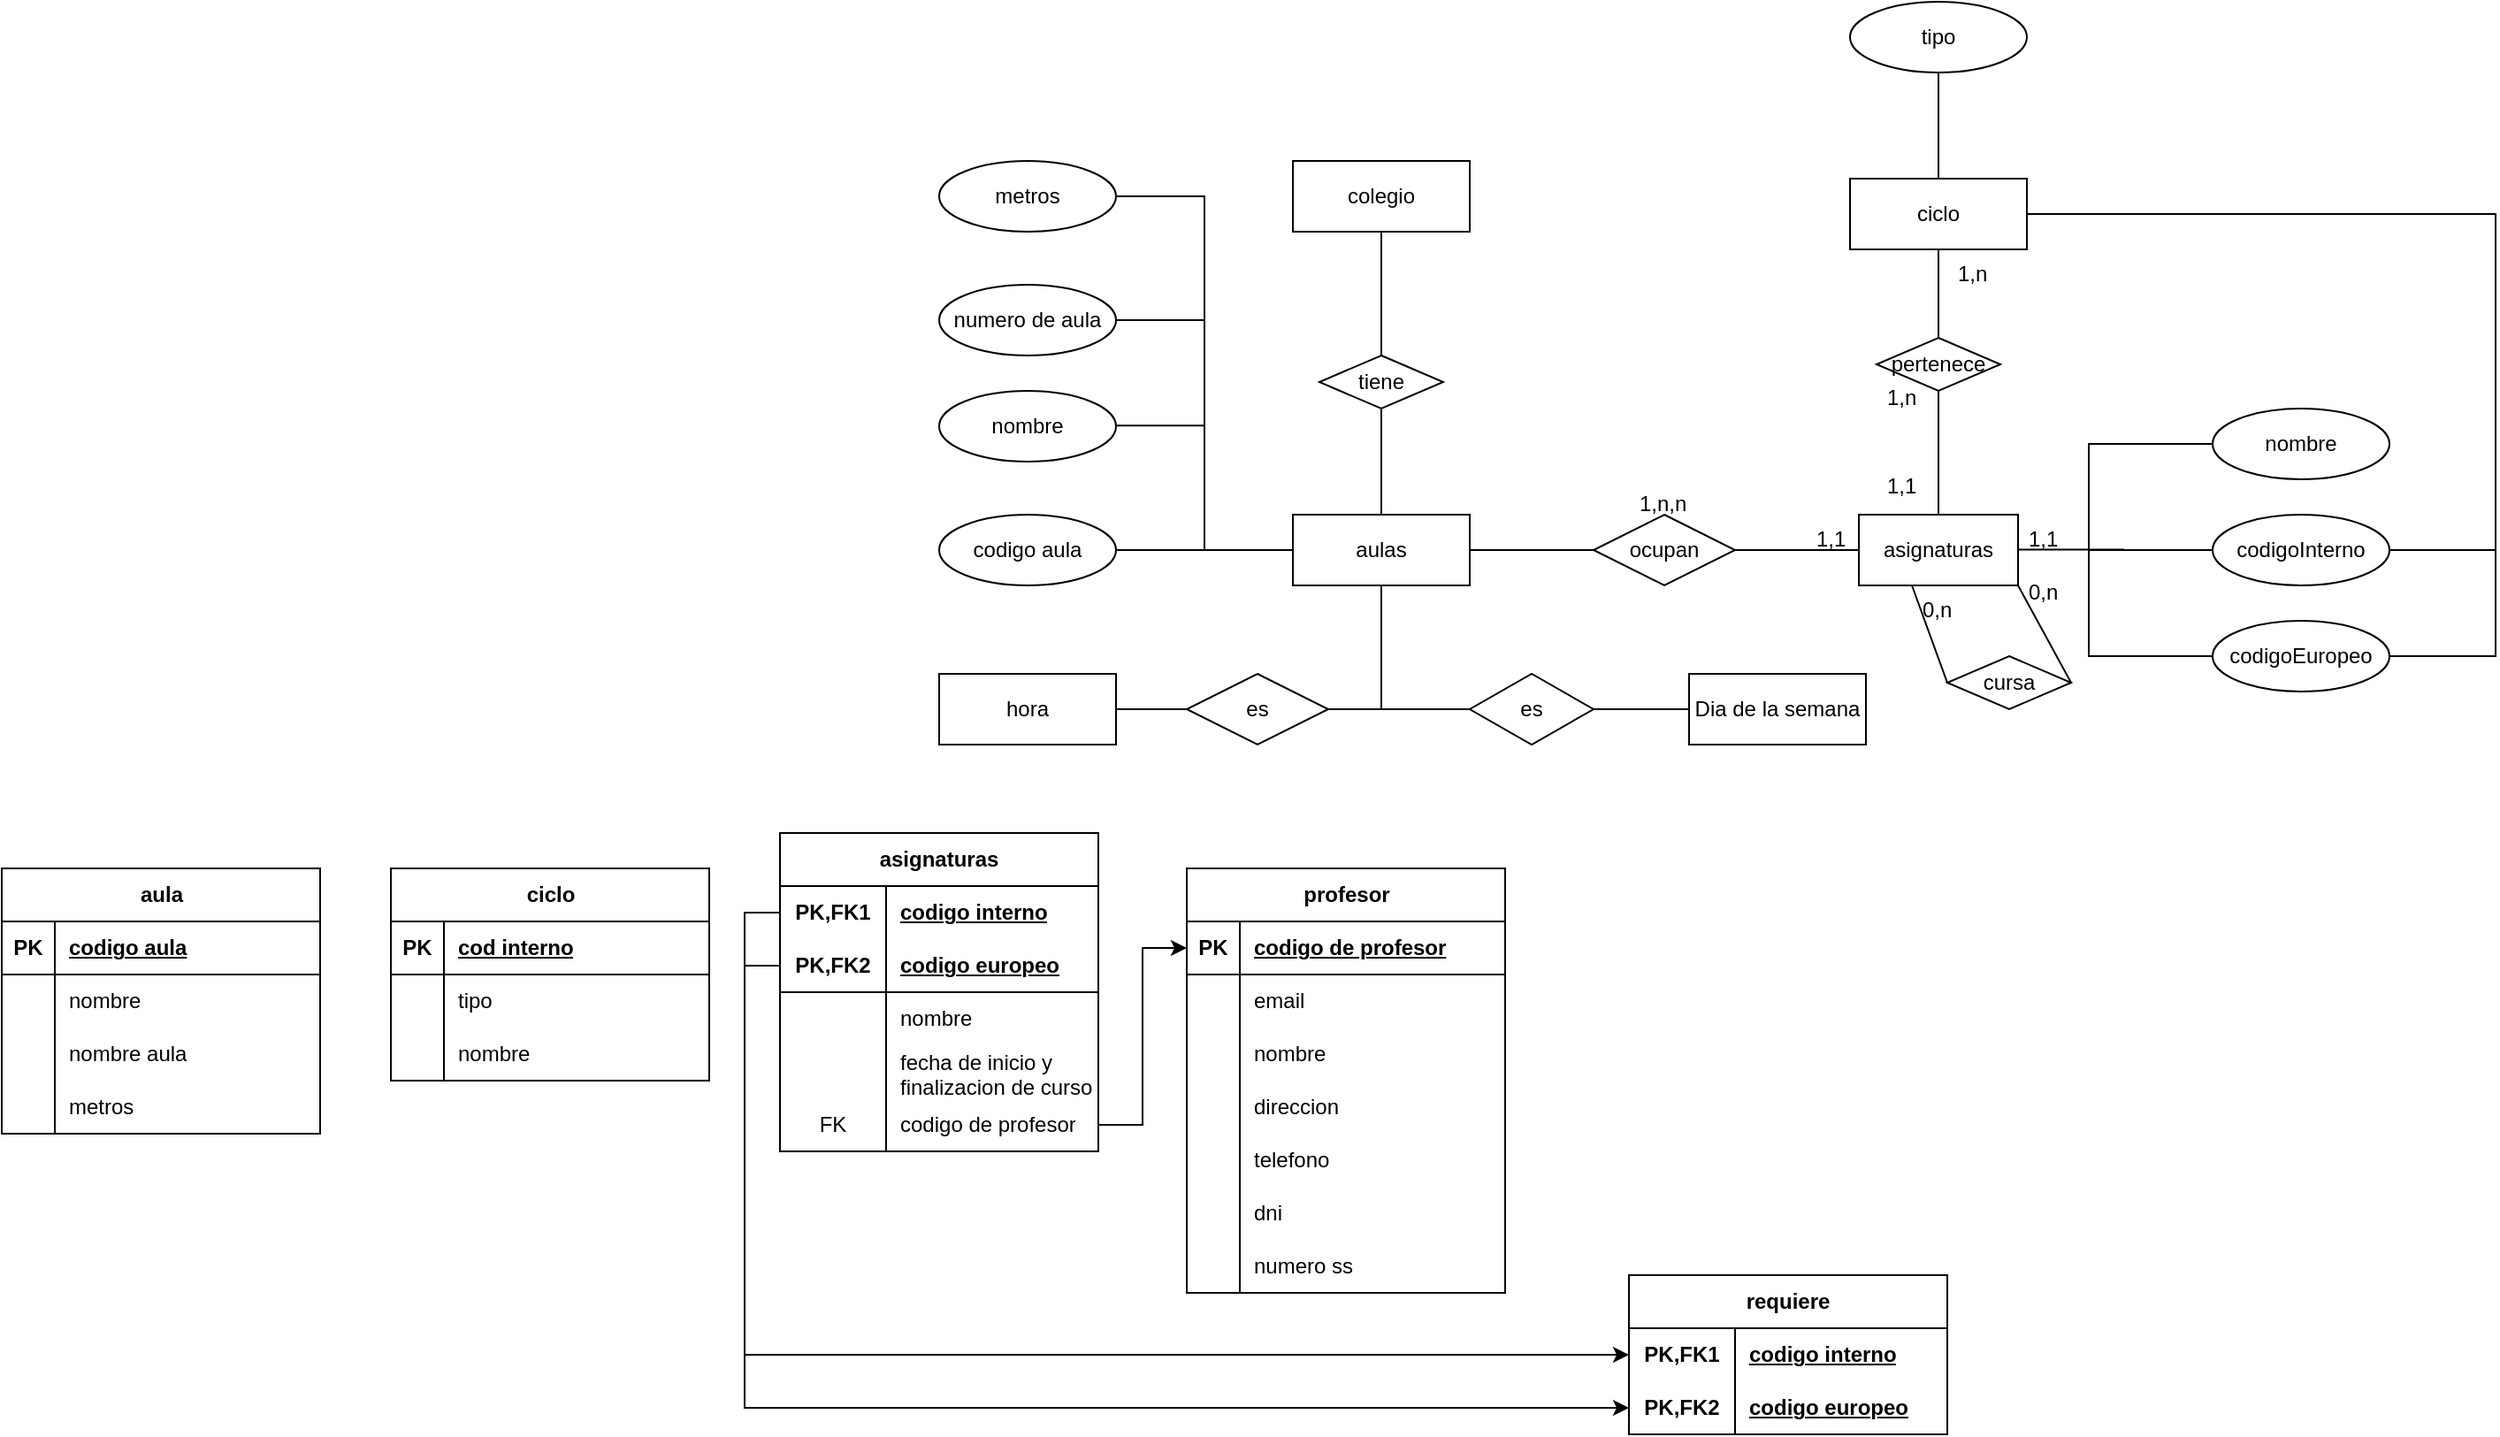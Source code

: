 <mxfile version="22.0.3" type="device">
  <diagram name="Página-1" id="GG4eeoL9QqPsQz8qlFGn">
    <mxGraphModel dx="2501" dy="2005" grid="1" gridSize="10" guides="1" tooltips="1" connect="1" arrows="1" fold="1" page="1" pageScale="1" pageWidth="827" pageHeight="1169" math="0" shadow="0">
      <root>
        <mxCell id="0" />
        <mxCell id="1" parent="0" />
        <mxCell id="SvKSAiSV6Rk9xyqTzHmr-2" value="aulas" style="whiteSpace=wrap;html=1;align=center;" parent="1" vertex="1">
          <mxGeometry x="190" y="100" width="100" height="40" as="geometry" />
        </mxCell>
        <mxCell id="SvKSAiSV6Rk9xyqTzHmr-3" value="hora" style="whiteSpace=wrap;html=1;align=center;" parent="1" vertex="1">
          <mxGeometry x="-10" y="190" width="100" height="40" as="geometry" />
        </mxCell>
        <mxCell id="SvKSAiSV6Rk9xyqTzHmr-4" value="es" style="shape=rhombus;perimeter=rhombusPerimeter;whiteSpace=wrap;html=1;align=center;" parent="1" vertex="1">
          <mxGeometry x="130" y="190" width="80" height="40" as="geometry" />
        </mxCell>
        <mxCell id="SvKSAiSV6Rk9xyqTzHmr-5" value="" style="endArrow=none;html=1;rounded=0;entryX=0.5;entryY=1;entryDx=0;entryDy=0;exitX=1;exitY=0.5;exitDx=0;exitDy=0;" parent="1" source="SvKSAiSV6Rk9xyqTzHmr-4" target="SvKSAiSV6Rk9xyqTzHmr-2" edge="1">
          <mxGeometry relative="1" as="geometry">
            <mxPoint x="110" y="430" as="sourcePoint" />
            <mxPoint x="270" y="430" as="targetPoint" />
            <Array as="points">
              <mxPoint x="240" y="210" />
            </Array>
          </mxGeometry>
        </mxCell>
        <mxCell id="SvKSAiSV6Rk9xyqTzHmr-6" value="" style="endArrow=none;html=1;rounded=0;exitX=1;exitY=0.5;exitDx=0;exitDy=0;entryX=0;entryY=0.5;entryDx=0;entryDy=0;" parent="1" source="SvKSAiSV6Rk9xyqTzHmr-3" target="SvKSAiSV6Rk9xyqTzHmr-4" edge="1">
          <mxGeometry relative="1" as="geometry">
            <mxPoint x="110" y="430" as="sourcePoint" />
            <mxPoint x="270" y="430" as="targetPoint" />
          </mxGeometry>
        </mxCell>
        <mxCell id="SvKSAiSV6Rk9xyqTzHmr-22" value="colegio" style="whiteSpace=wrap;html=1;align=center;" parent="1" vertex="1">
          <mxGeometry x="190" y="-100" width="100" height="40" as="geometry" />
        </mxCell>
        <mxCell id="SvKSAiSV6Rk9xyqTzHmr-24" value="" style="endArrow=none;html=1;rounded=0;exitX=0.5;exitY=1;exitDx=0;exitDy=0;" parent="1" source="SvKSAiSV6Rk9xyqTzHmr-22" target="SvKSAiSV6Rk9xyqTzHmr-2" edge="1">
          <mxGeometry relative="1" as="geometry">
            <mxPoint x="-110" y="130" as="sourcePoint" />
            <mxPoint x="50" y="130" as="targetPoint" />
          </mxGeometry>
        </mxCell>
        <mxCell id="SvKSAiSV6Rk9xyqTzHmr-23" value="tiene" style="shape=rhombus;perimeter=rhombusPerimeter;whiteSpace=wrap;html=1;align=center;" parent="1" vertex="1">
          <mxGeometry x="205" y="10" width="70" height="30" as="geometry" />
        </mxCell>
        <mxCell id="SvKSAiSV6Rk9xyqTzHmr-27" value="" style="endArrow=none;html=1;rounded=0;exitX=1;exitY=0.5;exitDx=0;exitDy=0;" parent="1" source="SvKSAiSV6Rk9xyqTzHmr-2" target="SvKSAiSV6Rk9xyqTzHmr-26" edge="1">
          <mxGeometry relative="1" as="geometry">
            <mxPoint x="480" y="100" as="sourcePoint" />
            <mxPoint x="640" y="100" as="targetPoint" />
          </mxGeometry>
        </mxCell>
        <mxCell id="SvKSAiSV6Rk9xyqTzHmr-25" value="ocupan" style="shape=rhombus;perimeter=rhombusPerimeter;whiteSpace=wrap;html=1;align=center;" parent="1" vertex="1">
          <mxGeometry x="360" y="100" width="80" height="40" as="geometry" />
        </mxCell>
        <mxCell id="SvKSAiSV6Rk9xyqTzHmr-26" value="asignaturas" style="whiteSpace=wrap;html=1;align=center;" parent="1" vertex="1">
          <mxGeometry x="510" y="100" width="90" height="40" as="geometry" />
        </mxCell>
        <mxCell id="SvKSAiSV6Rk9xyqTzHmr-29" value="nombre" style="ellipse;whiteSpace=wrap;html=1;align=center;" parent="1" vertex="1">
          <mxGeometry x="710" y="40" width="100" height="40" as="geometry" />
        </mxCell>
        <mxCell id="SvKSAiSV6Rk9xyqTzHmr-30" value="codigoInterno" style="ellipse;whiteSpace=wrap;html=1;align=center;" parent="1" vertex="1">
          <mxGeometry x="710" y="100" width="100" height="40" as="geometry" />
        </mxCell>
        <mxCell id="SvKSAiSV6Rk9xyqTzHmr-31" value="codigoEuropeo" style="ellipse;whiteSpace=wrap;html=1;align=center;" parent="1" vertex="1">
          <mxGeometry x="710" y="160" width="100" height="40" as="geometry" />
        </mxCell>
        <mxCell id="SvKSAiSV6Rk9xyqTzHmr-32" value="es" style="shape=rhombus;perimeter=rhombusPerimeter;whiteSpace=wrap;html=1;align=center;" parent="1" vertex="1">
          <mxGeometry x="290" y="190" width="70" height="40" as="geometry" />
        </mxCell>
        <mxCell id="SvKSAiSV6Rk9xyqTzHmr-39" value="" style="endArrow=none;html=1;rounded=0;exitX=1;exitY=0.5;exitDx=0;exitDy=0;entryX=0;entryY=0.5;entryDx=0;entryDy=0;" parent="1" source="SvKSAiSV6Rk9xyqTzHmr-4" target="SvKSAiSV6Rk9xyqTzHmr-32" edge="1">
          <mxGeometry relative="1" as="geometry">
            <mxPoint x="-20" y="100" as="sourcePoint" />
            <mxPoint x="140" y="100" as="targetPoint" />
          </mxGeometry>
        </mxCell>
        <mxCell id="SvKSAiSV6Rk9xyqTzHmr-40" value="Dia de la semana" style="whiteSpace=wrap;html=1;align=center;" parent="1" vertex="1">
          <mxGeometry x="414" y="190" width="100" height="40" as="geometry" />
        </mxCell>
        <mxCell id="SvKSAiSV6Rk9xyqTzHmr-42" value="" style="endArrow=none;html=1;rounded=0;exitX=1;exitY=0.5;exitDx=0;exitDy=0;entryX=0;entryY=0.5;entryDx=0;entryDy=0;" parent="1" source="SvKSAiSV6Rk9xyqTzHmr-32" target="SvKSAiSV6Rk9xyqTzHmr-40" edge="1">
          <mxGeometry relative="1" as="geometry">
            <mxPoint x="360" y="100" as="sourcePoint" />
            <mxPoint x="520" y="100" as="targetPoint" />
          </mxGeometry>
        </mxCell>
        <mxCell id="SvKSAiSV6Rk9xyqTzHmr-43" value="ciclo" style="whiteSpace=wrap;html=1;align=center;" parent="1" vertex="1">
          <mxGeometry x="505" y="-90" width="100" height="40" as="geometry" />
        </mxCell>
        <mxCell id="SvKSAiSV6Rk9xyqTzHmr-44" value="" style="endArrow=none;html=1;rounded=0;entryX=0;entryY=0.5;entryDx=0;entryDy=0;exitX=1;exitY=0.5;exitDx=0;exitDy=0;" parent="1" target="SvKSAiSV6Rk9xyqTzHmr-29" edge="1">
          <mxGeometry relative="1" as="geometry">
            <mxPoint x="640" y="120" as="sourcePoint" />
            <mxPoint x="560" y="100" as="targetPoint" />
            <Array as="points">
              <mxPoint x="640" y="60" />
            </Array>
          </mxGeometry>
        </mxCell>
        <mxCell id="SvKSAiSV6Rk9xyqTzHmr-45" value="" style="endArrow=none;html=1;rounded=0;entryX=0;entryY=0.5;entryDx=0;entryDy=0;" parent="1" target="SvKSAiSV6Rk9xyqTzHmr-30" edge="1">
          <mxGeometry relative="1" as="geometry">
            <mxPoint x="640" y="120" as="sourcePoint" />
            <mxPoint x="720" y="50" as="targetPoint" />
          </mxGeometry>
        </mxCell>
        <mxCell id="SvKSAiSV6Rk9xyqTzHmr-47" value="" style="endArrow=none;html=1;rounded=0;entryX=0;entryY=0.5;entryDx=0;entryDy=0;" parent="1" target="SvKSAiSV6Rk9xyqTzHmr-31" edge="1">
          <mxGeometry relative="1" as="geometry">
            <mxPoint x="640" y="120" as="sourcePoint" />
            <mxPoint x="730" y="60" as="targetPoint" />
            <Array as="points">
              <mxPoint x="640" y="180" />
            </Array>
          </mxGeometry>
        </mxCell>
        <mxCell id="SvKSAiSV6Rk9xyqTzHmr-50" value="" style="endArrow=none;html=1;rounded=0;entryX=0.5;entryY=1;entryDx=0;entryDy=0;exitX=0.5;exitY=0;exitDx=0;exitDy=0;" parent="1" source="SvKSAiSV6Rk9xyqTzHmr-60" target="SvKSAiSV6Rk9xyqTzHmr-43" edge="1">
          <mxGeometry relative="1" as="geometry">
            <mxPoint x="360" y="100" as="sourcePoint" />
            <mxPoint x="520" y="100" as="targetPoint" />
          </mxGeometry>
        </mxCell>
        <mxCell id="SvKSAiSV6Rk9xyqTzHmr-51" value="" style="endArrow=none;html=1;rounded=0;exitX=1;exitY=0.5;exitDx=0;exitDy=0;entryX=1;entryY=0.5;entryDx=0;entryDy=0;" parent="1" source="SvKSAiSV6Rk9xyqTzHmr-31" target="SvKSAiSV6Rk9xyqTzHmr-43" edge="1">
          <mxGeometry relative="1" as="geometry">
            <mxPoint x="450" y="100" as="sourcePoint" />
            <mxPoint x="610" y="100" as="targetPoint" />
            <Array as="points">
              <mxPoint x="870" y="180" />
              <mxPoint x="870" y="-70" />
            </Array>
          </mxGeometry>
        </mxCell>
        <mxCell id="SvKSAiSV6Rk9xyqTzHmr-52" value="" style="endArrow=none;html=1;rounded=0;" parent="1" source="SvKSAiSV6Rk9xyqTzHmr-30" edge="1">
          <mxGeometry relative="1" as="geometry">
            <mxPoint x="490" y="-10" as="sourcePoint" />
            <mxPoint x="870" y="120" as="targetPoint" />
          </mxGeometry>
        </mxCell>
        <mxCell id="SvKSAiSV6Rk9xyqTzHmr-56" value="" style="endArrow=none;html=1;rounded=0;exitX=0.5;exitY=0;exitDx=0;exitDy=0;" parent="1" source="SvKSAiSV6Rk9xyqTzHmr-43" edge="1">
          <mxGeometry relative="1" as="geometry">
            <mxPoint x="540" y="-30" as="sourcePoint" />
            <mxPoint x="555" y="-160" as="targetPoint" />
          </mxGeometry>
        </mxCell>
        <mxCell id="SvKSAiSV6Rk9xyqTzHmr-61" value="" style="endArrow=none;html=1;rounded=0;entryX=0.5;entryY=1;entryDx=0;entryDy=0;exitX=0.5;exitY=0;exitDx=0;exitDy=0;" parent="1" source="SvKSAiSV6Rk9xyqTzHmr-26" target="SvKSAiSV6Rk9xyqTzHmr-60" edge="1">
          <mxGeometry relative="1" as="geometry">
            <mxPoint x="555" y="100" as="sourcePoint" />
            <mxPoint x="555" y="-50" as="targetPoint" />
          </mxGeometry>
        </mxCell>
        <mxCell id="SvKSAiSV6Rk9xyqTzHmr-60" value="pertenece" style="shape=rhombus;perimeter=rhombusPerimeter;whiteSpace=wrap;html=1;align=center;" parent="1" vertex="1">
          <mxGeometry x="520" width="70" height="30" as="geometry" />
        </mxCell>
        <mxCell id="SvKSAiSV6Rk9xyqTzHmr-69" value="tipo" style="ellipse;whiteSpace=wrap;html=1;align=center;" parent="1" vertex="1">
          <mxGeometry x="505" y="-190" width="100" height="40" as="geometry" />
        </mxCell>
        <mxCell id="SvKSAiSV6Rk9xyqTzHmr-70" value="codigo aula" style="ellipse;whiteSpace=wrap;html=1;align=center;" parent="1" vertex="1">
          <mxGeometry x="-10" y="100" width="100" height="40" as="geometry" />
        </mxCell>
        <mxCell id="SvKSAiSV6Rk9xyqTzHmr-71" value="" style="endArrow=none;html=1;rounded=0;exitX=1;exitY=0.5;exitDx=0;exitDy=0;entryX=0;entryY=0.5;entryDx=0;entryDy=0;" parent="1" source="SvKSAiSV6Rk9xyqTzHmr-70" target="SvKSAiSV6Rk9xyqTzHmr-2" edge="1">
          <mxGeometry relative="1" as="geometry">
            <mxPoint x="80" y="-70" as="sourcePoint" />
            <mxPoint x="240" y="-70" as="targetPoint" />
          </mxGeometry>
        </mxCell>
        <mxCell id="SvKSAiSV6Rk9xyqTzHmr-72" value="nombre" style="ellipse;whiteSpace=wrap;html=1;align=center;" parent="1" vertex="1">
          <mxGeometry x="-10" y="30" width="100" height="40" as="geometry" />
        </mxCell>
        <mxCell id="SvKSAiSV6Rk9xyqTzHmr-73" value="numero de aula" style="ellipse;whiteSpace=wrap;html=1;align=center;" parent="1" vertex="1">
          <mxGeometry x="-10" y="-30" width="100" height="40" as="geometry" />
        </mxCell>
        <mxCell id="SvKSAiSV6Rk9xyqTzHmr-74" value="metros" style="ellipse;whiteSpace=wrap;html=1;align=center;" parent="1" vertex="1">
          <mxGeometry x="-10" y="-100" width="100" height="40" as="geometry" />
        </mxCell>
        <mxCell id="SvKSAiSV6Rk9xyqTzHmr-75" value="" style="endArrow=none;html=1;rounded=0;exitX=1;exitY=0.5;exitDx=0;exitDy=0;" parent="1" source="SvKSAiSV6Rk9xyqTzHmr-74" edge="1">
          <mxGeometry relative="1" as="geometry">
            <mxPoint x="80" y="-70" as="sourcePoint" />
            <mxPoint x="190" y="120" as="targetPoint" />
            <Array as="points">
              <mxPoint x="140" y="-80" />
              <mxPoint x="140" y="120" />
            </Array>
          </mxGeometry>
        </mxCell>
        <mxCell id="SvKSAiSV6Rk9xyqTzHmr-77" value="" style="endArrow=none;html=1;rounded=0;exitX=1;exitY=0.5;exitDx=0;exitDy=0;" parent="1" source="SvKSAiSV6Rk9xyqTzHmr-73" edge="1">
          <mxGeometry relative="1" as="geometry">
            <mxPoint x="-110" y="-70" as="sourcePoint" />
            <mxPoint x="140" y="-10" as="targetPoint" />
          </mxGeometry>
        </mxCell>
        <mxCell id="SvKSAiSV6Rk9xyqTzHmr-78" value="" style="endArrow=none;html=1;rounded=0;exitX=1;exitY=0.5;exitDx=0;exitDy=0;" parent="1" edge="1">
          <mxGeometry relative="1" as="geometry">
            <mxPoint x="90" y="49.58" as="sourcePoint" />
            <mxPoint x="140" y="49.58" as="targetPoint" />
          </mxGeometry>
        </mxCell>
        <mxCell id="W5vViM1W3pIwn3egO1wV-6" value="" style="endArrow=none;html=1;rounded=0;" parent="1" edge="1">
          <mxGeometry relative="1" as="geometry">
            <mxPoint x="600" y="119.71" as="sourcePoint" />
            <mxPoint x="660" y="119.71" as="targetPoint" />
          </mxGeometry>
        </mxCell>
        <mxCell id="W5vViM1W3pIwn3egO1wV-7" value="cursa" style="shape=rhombus;perimeter=rhombusPerimeter;whiteSpace=wrap;html=1;align=center;" parent="1" vertex="1">
          <mxGeometry x="560" y="180" width="70" height="30" as="geometry" />
        </mxCell>
        <mxCell id="W5vViM1W3pIwn3egO1wV-10" value="" style="endArrow=none;html=1;rounded=0;entryX=1;entryY=0.5;entryDx=0;entryDy=0;exitX=1;exitY=1;exitDx=0;exitDy=0;" parent="1" source="SvKSAiSV6Rk9xyqTzHmr-26" target="W5vViM1W3pIwn3egO1wV-7" edge="1">
          <mxGeometry relative="1" as="geometry">
            <mxPoint x="500" y="70" as="sourcePoint" />
            <mxPoint x="660" y="70" as="targetPoint" />
          </mxGeometry>
        </mxCell>
        <mxCell id="W5vViM1W3pIwn3egO1wV-11" value="" style="endArrow=none;html=1;rounded=0;entryX=0;entryY=0.5;entryDx=0;entryDy=0;" parent="1" target="W5vViM1W3pIwn3egO1wV-7" edge="1">
          <mxGeometry relative="1" as="geometry">
            <mxPoint x="540" y="140" as="sourcePoint" />
            <mxPoint x="640" y="205" as="targetPoint" />
          </mxGeometry>
        </mxCell>
        <mxCell id="W5vViM1W3pIwn3egO1wV-12" value="1,1" style="text;strokeColor=none;fillColor=none;spacingLeft=4;spacingRight=4;overflow=hidden;rotatable=0;points=[[0,0.5],[1,0.5]];portConstraint=eastwest;fontSize=12;whiteSpace=wrap;html=1;" parent="1" vertex="1">
          <mxGeometry x="520" y="70" width="40" height="30" as="geometry" />
        </mxCell>
        <mxCell id="W5vViM1W3pIwn3egO1wV-14" value="1,1" style="text;strokeColor=none;fillColor=none;spacingLeft=4;spacingRight=4;overflow=hidden;rotatable=0;points=[[0,0.5],[1,0.5]];portConstraint=eastwest;fontSize=12;whiteSpace=wrap;html=1;" parent="1" vertex="1">
          <mxGeometry x="600" y="100" width="40" height="30" as="geometry" />
        </mxCell>
        <mxCell id="W5vViM1W3pIwn3egO1wV-15" value="1,1" style="text;strokeColor=none;fillColor=none;spacingLeft=4;spacingRight=4;overflow=hidden;rotatable=0;points=[[0,0.5],[1,0.5]];portConstraint=eastwest;fontSize=12;whiteSpace=wrap;html=1;" parent="1" vertex="1">
          <mxGeometry x="480" y="100" width="40" height="30" as="geometry" />
        </mxCell>
        <mxCell id="W5vViM1W3pIwn3egO1wV-17" value="1,n,n" style="text;strokeColor=none;fillColor=none;spacingLeft=4;spacingRight=4;overflow=hidden;rotatable=0;points=[[0,0.5],[1,0.5]];portConstraint=eastwest;fontSize=12;whiteSpace=wrap;html=1;" parent="1" vertex="1">
          <mxGeometry x="380" y="80" width="40" height="40" as="geometry" />
        </mxCell>
        <mxCell id="W5vViM1W3pIwn3egO1wV-18" value="0,n" style="text;strokeColor=none;fillColor=none;spacingLeft=4;spacingRight=4;overflow=hidden;rotatable=0;points=[[0,0.5],[1,0.5]];portConstraint=eastwest;fontSize=12;whiteSpace=wrap;html=1;" parent="1" vertex="1">
          <mxGeometry x="540" y="140" width="40" height="30" as="geometry" />
        </mxCell>
        <mxCell id="W5vViM1W3pIwn3egO1wV-19" value="0,n" style="text;strokeColor=none;fillColor=none;spacingLeft=4;spacingRight=4;overflow=hidden;rotatable=0;points=[[0,0.5],[1,0.5]];portConstraint=eastwest;fontSize=12;whiteSpace=wrap;html=1;" parent="1" vertex="1">
          <mxGeometry x="600" y="130" width="40" height="30" as="geometry" />
        </mxCell>
        <mxCell id="W5vViM1W3pIwn3egO1wV-20" value="1,n" style="text;strokeColor=none;fillColor=none;spacingLeft=4;spacingRight=4;overflow=hidden;rotatable=0;points=[[0,0.5],[1,0.5]];portConstraint=eastwest;fontSize=12;whiteSpace=wrap;html=1;" parent="1" vertex="1">
          <mxGeometry x="560" y="-50" width="40" height="30" as="geometry" />
        </mxCell>
        <mxCell id="W5vViM1W3pIwn3egO1wV-21" value="1,n" style="text;strokeColor=none;fillColor=none;spacingLeft=4;spacingRight=4;overflow=hidden;rotatable=0;points=[[0,0.5],[1,0.5]];portConstraint=eastwest;fontSize=12;whiteSpace=wrap;html=1;" parent="1" vertex="1">
          <mxGeometry x="520" y="20" width="40" height="30" as="geometry" />
        </mxCell>
        <mxCell id="9E9iGX-UMGxvo1icjafV-1" value="aula" style="shape=table;startSize=30;container=1;collapsible=1;childLayout=tableLayout;fixedRows=1;rowLines=0;fontStyle=1;align=center;resizeLast=1;html=1;" parent="1" vertex="1">
          <mxGeometry x="-540" y="300" width="180" height="150" as="geometry" />
        </mxCell>
        <mxCell id="9E9iGX-UMGxvo1icjafV-2" value="" style="shape=tableRow;horizontal=0;startSize=0;swimlaneHead=0;swimlaneBody=0;fillColor=none;collapsible=0;dropTarget=0;points=[[0,0.5],[1,0.5]];portConstraint=eastwest;top=0;left=0;right=0;bottom=1;" parent="9E9iGX-UMGxvo1icjafV-1" vertex="1">
          <mxGeometry y="30" width="180" height="30" as="geometry" />
        </mxCell>
        <mxCell id="9E9iGX-UMGxvo1icjafV-3" value="PK" style="shape=partialRectangle;connectable=0;fillColor=none;top=0;left=0;bottom=0;right=0;fontStyle=1;overflow=hidden;whiteSpace=wrap;html=1;" parent="9E9iGX-UMGxvo1icjafV-2" vertex="1">
          <mxGeometry width="30" height="30" as="geometry">
            <mxRectangle width="30" height="30" as="alternateBounds" />
          </mxGeometry>
        </mxCell>
        <mxCell id="9E9iGX-UMGxvo1icjafV-4" value="codigo aula" style="shape=partialRectangle;connectable=0;fillColor=none;top=0;left=0;bottom=0;right=0;align=left;spacingLeft=6;fontStyle=5;overflow=hidden;whiteSpace=wrap;html=1;" parent="9E9iGX-UMGxvo1icjafV-2" vertex="1">
          <mxGeometry x="30" width="150" height="30" as="geometry">
            <mxRectangle width="150" height="30" as="alternateBounds" />
          </mxGeometry>
        </mxCell>
        <mxCell id="9E9iGX-UMGxvo1icjafV-5" value="" style="shape=tableRow;horizontal=0;startSize=0;swimlaneHead=0;swimlaneBody=0;fillColor=none;collapsible=0;dropTarget=0;points=[[0,0.5],[1,0.5]];portConstraint=eastwest;top=0;left=0;right=0;bottom=0;" parent="9E9iGX-UMGxvo1icjafV-1" vertex="1">
          <mxGeometry y="60" width="180" height="30" as="geometry" />
        </mxCell>
        <mxCell id="9E9iGX-UMGxvo1icjafV-6" value="" style="shape=partialRectangle;connectable=0;fillColor=none;top=0;left=0;bottom=0;right=0;editable=1;overflow=hidden;whiteSpace=wrap;html=1;" parent="9E9iGX-UMGxvo1icjafV-5" vertex="1">
          <mxGeometry width="30" height="30" as="geometry">
            <mxRectangle width="30" height="30" as="alternateBounds" />
          </mxGeometry>
        </mxCell>
        <mxCell id="9E9iGX-UMGxvo1icjafV-7" value="nombre" style="shape=partialRectangle;connectable=0;fillColor=none;top=0;left=0;bottom=0;right=0;align=left;spacingLeft=6;overflow=hidden;whiteSpace=wrap;html=1;" parent="9E9iGX-UMGxvo1icjafV-5" vertex="1">
          <mxGeometry x="30" width="150" height="30" as="geometry">
            <mxRectangle width="150" height="30" as="alternateBounds" />
          </mxGeometry>
        </mxCell>
        <mxCell id="9E9iGX-UMGxvo1icjafV-8" value="" style="shape=tableRow;horizontal=0;startSize=0;swimlaneHead=0;swimlaneBody=0;fillColor=none;collapsible=0;dropTarget=0;points=[[0,0.5],[1,0.5]];portConstraint=eastwest;top=0;left=0;right=0;bottom=0;" parent="9E9iGX-UMGxvo1icjafV-1" vertex="1">
          <mxGeometry y="90" width="180" height="30" as="geometry" />
        </mxCell>
        <mxCell id="9E9iGX-UMGxvo1icjafV-9" value="" style="shape=partialRectangle;connectable=0;fillColor=none;top=0;left=0;bottom=0;right=0;editable=1;overflow=hidden;whiteSpace=wrap;html=1;" parent="9E9iGX-UMGxvo1icjafV-8" vertex="1">
          <mxGeometry width="30" height="30" as="geometry">
            <mxRectangle width="30" height="30" as="alternateBounds" />
          </mxGeometry>
        </mxCell>
        <mxCell id="9E9iGX-UMGxvo1icjafV-10" value="nombre aula" style="shape=partialRectangle;connectable=0;fillColor=none;top=0;left=0;bottom=0;right=0;align=left;spacingLeft=6;overflow=hidden;whiteSpace=wrap;html=1;" parent="9E9iGX-UMGxvo1icjafV-8" vertex="1">
          <mxGeometry x="30" width="150" height="30" as="geometry">
            <mxRectangle width="150" height="30" as="alternateBounds" />
          </mxGeometry>
        </mxCell>
        <mxCell id="9E9iGX-UMGxvo1icjafV-11" value="" style="shape=tableRow;horizontal=0;startSize=0;swimlaneHead=0;swimlaneBody=0;fillColor=none;collapsible=0;dropTarget=0;points=[[0,0.5],[1,0.5]];portConstraint=eastwest;top=0;left=0;right=0;bottom=0;" parent="9E9iGX-UMGxvo1icjafV-1" vertex="1">
          <mxGeometry y="120" width="180" height="30" as="geometry" />
        </mxCell>
        <mxCell id="9E9iGX-UMGxvo1icjafV-12" value="" style="shape=partialRectangle;connectable=0;fillColor=none;top=0;left=0;bottom=0;right=0;editable=1;overflow=hidden;whiteSpace=wrap;html=1;" parent="9E9iGX-UMGxvo1icjafV-11" vertex="1">
          <mxGeometry width="30" height="30" as="geometry">
            <mxRectangle width="30" height="30" as="alternateBounds" />
          </mxGeometry>
        </mxCell>
        <mxCell id="9E9iGX-UMGxvo1icjafV-13" value="metros" style="shape=partialRectangle;connectable=0;fillColor=none;top=0;left=0;bottom=0;right=0;align=left;spacingLeft=6;overflow=hidden;whiteSpace=wrap;html=1;" parent="9E9iGX-UMGxvo1icjafV-11" vertex="1">
          <mxGeometry x="30" width="150" height="30" as="geometry">
            <mxRectangle width="150" height="30" as="alternateBounds" />
          </mxGeometry>
        </mxCell>
        <mxCell id="9E9iGX-UMGxvo1icjafV-14" value="ciclo" style="shape=table;startSize=30;container=1;collapsible=1;childLayout=tableLayout;fixedRows=1;rowLines=0;fontStyle=1;align=center;resizeLast=1;html=1;" parent="1" vertex="1">
          <mxGeometry x="-320" y="300" width="180" height="120" as="geometry" />
        </mxCell>
        <mxCell id="9E9iGX-UMGxvo1icjafV-15" value="" style="shape=tableRow;horizontal=0;startSize=0;swimlaneHead=0;swimlaneBody=0;fillColor=none;collapsible=0;dropTarget=0;points=[[0,0.5],[1,0.5]];portConstraint=eastwest;top=0;left=0;right=0;bottom=1;" parent="9E9iGX-UMGxvo1icjafV-14" vertex="1">
          <mxGeometry y="30" width="180" height="30" as="geometry" />
        </mxCell>
        <mxCell id="9E9iGX-UMGxvo1icjafV-16" value="PK" style="shape=partialRectangle;connectable=0;fillColor=none;top=0;left=0;bottom=0;right=0;fontStyle=1;overflow=hidden;whiteSpace=wrap;html=1;" parent="9E9iGX-UMGxvo1icjafV-15" vertex="1">
          <mxGeometry width="30" height="30" as="geometry">
            <mxRectangle width="30" height="30" as="alternateBounds" />
          </mxGeometry>
        </mxCell>
        <mxCell id="9E9iGX-UMGxvo1icjafV-17" value="cod interno" style="shape=partialRectangle;connectable=0;fillColor=none;top=0;left=0;bottom=0;right=0;align=left;spacingLeft=6;fontStyle=5;overflow=hidden;whiteSpace=wrap;html=1;" parent="9E9iGX-UMGxvo1icjafV-15" vertex="1">
          <mxGeometry x="30" width="150" height="30" as="geometry">
            <mxRectangle width="150" height="30" as="alternateBounds" />
          </mxGeometry>
        </mxCell>
        <mxCell id="9E9iGX-UMGxvo1icjafV-18" value="" style="shape=tableRow;horizontal=0;startSize=0;swimlaneHead=0;swimlaneBody=0;fillColor=none;collapsible=0;dropTarget=0;points=[[0,0.5],[1,0.5]];portConstraint=eastwest;top=0;left=0;right=0;bottom=0;" parent="9E9iGX-UMGxvo1icjafV-14" vertex="1">
          <mxGeometry y="60" width="180" height="30" as="geometry" />
        </mxCell>
        <mxCell id="9E9iGX-UMGxvo1icjafV-19" value="" style="shape=partialRectangle;connectable=0;fillColor=none;top=0;left=0;bottom=0;right=0;editable=1;overflow=hidden;whiteSpace=wrap;html=1;" parent="9E9iGX-UMGxvo1icjafV-18" vertex="1">
          <mxGeometry width="30" height="30" as="geometry">
            <mxRectangle width="30" height="30" as="alternateBounds" />
          </mxGeometry>
        </mxCell>
        <mxCell id="9E9iGX-UMGxvo1icjafV-20" value="tipo" style="shape=partialRectangle;connectable=0;fillColor=none;top=0;left=0;bottom=0;right=0;align=left;spacingLeft=6;overflow=hidden;whiteSpace=wrap;html=1;" parent="9E9iGX-UMGxvo1icjafV-18" vertex="1">
          <mxGeometry x="30" width="150" height="30" as="geometry">
            <mxRectangle width="150" height="30" as="alternateBounds" />
          </mxGeometry>
        </mxCell>
        <mxCell id="9E9iGX-UMGxvo1icjafV-21" value="" style="shape=tableRow;horizontal=0;startSize=0;swimlaneHead=0;swimlaneBody=0;fillColor=none;collapsible=0;dropTarget=0;points=[[0,0.5],[1,0.5]];portConstraint=eastwest;top=0;left=0;right=0;bottom=0;" parent="9E9iGX-UMGxvo1icjafV-14" vertex="1">
          <mxGeometry y="90" width="180" height="30" as="geometry" />
        </mxCell>
        <mxCell id="9E9iGX-UMGxvo1icjafV-22" value="" style="shape=partialRectangle;connectable=0;fillColor=none;top=0;left=0;bottom=0;right=0;editable=1;overflow=hidden;whiteSpace=wrap;html=1;" parent="9E9iGX-UMGxvo1icjafV-21" vertex="1">
          <mxGeometry width="30" height="30" as="geometry">
            <mxRectangle width="30" height="30" as="alternateBounds" />
          </mxGeometry>
        </mxCell>
        <mxCell id="9E9iGX-UMGxvo1icjafV-23" value="nombre" style="shape=partialRectangle;connectable=0;fillColor=none;top=0;left=0;bottom=0;right=0;align=left;spacingLeft=6;overflow=hidden;whiteSpace=wrap;html=1;" parent="9E9iGX-UMGxvo1icjafV-21" vertex="1">
          <mxGeometry x="30" width="150" height="30" as="geometry">
            <mxRectangle width="150" height="30" as="alternateBounds" />
          </mxGeometry>
        </mxCell>
        <mxCell id="wlFny9ARvnGBOYP1u3oA-14" value="asignaturas" style="shape=table;startSize=30;container=1;collapsible=1;childLayout=tableLayout;fixedRows=1;rowLines=0;fontStyle=1;align=center;resizeLast=1;html=1;whiteSpace=wrap;" vertex="1" parent="1">
          <mxGeometry x="-100" y="280" width="180" height="180" as="geometry" />
        </mxCell>
        <mxCell id="wlFny9ARvnGBOYP1u3oA-15" value="" style="shape=tableRow;horizontal=0;startSize=0;swimlaneHead=0;swimlaneBody=0;fillColor=none;collapsible=0;dropTarget=0;points=[[0,0.5],[1,0.5]];portConstraint=eastwest;top=0;left=0;right=0;bottom=0;html=1;" vertex="1" parent="wlFny9ARvnGBOYP1u3oA-14">
          <mxGeometry y="30" width="180" height="30" as="geometry" />
        </mxCell>
        <mxCell id="wlFny9ARvnGBOYP1u3oA-16" value="PK,FK1" style="shape=partialRectangle;connectable=0;fillColor=none;top=0;left=0;bottom=0;right=0;fontStyle=1;overflow=hidden;html=1;whiteSpace=wrap;" vertex="1" parent="wlFny9ARvnGBOYP1u3oA-15">
          <mxGeometry width="60" height="30" as="geometry">
            <mxRectangle width="60" height="30" as="alternateBounds" />
          </mxGeometry>
        </mxCell>
        <mxCell id="wlFny9ARvnGBOYP1u3oA-17" value="codigo interno" style="shape=partialRectangle;connectable=0;fillColor=none;top=0;left=0;bottom=0;right=0;align=left;spacingLeft=6;fontStyle=5;overflow=hidden;html=1;whiteSpace=wrap;" vertex="1" parent="wlFny9ARvnGBOYP1u3oA-15">
          <mxGeometry x="60" width="120" height="30" as="geometry">
            <mxRectangle width="120" height="30" as="alternateBounds" />
          </mxGeometry>
        </mxCell>
        <mxCell id="wlFny9ARvnGBOYP1u3oA-18" value="" style="shape=tableRow;horizontal=0;startSize=0;swimlaneHead=0;swimlaneBody=0;fillColor=none;collapsible=0;dropTarget=0;points=[[0,0.5],[1,0.5]];portConstraint=eastwest;top=0;left=0;right=0;bottom=1;html=1;" vertex="1" parent="wlFny9ARvnGBOYP1u3oA-14">
          <mxGeometry y="60" width="180" height="30" as="geometry" />
        </mxCell>
        <mxCell id="wlFny9ARvnGBOYP1u3oA-19" value="PK,FK2" style="shape=partialRectangle;connectable=0;fillColor=none;top=0;left=0;bottom=0;right=0;fontStyle=1;overflow=hidden;html=1;whiteSpace=wrap;" vertex="1" parent="wlFny9ARvnGBOYP1u3oA-18">
          <mxGeometry width="60" height="30" as="geometry">
            <mxRectangle width="60" height="30" as="alternateBounds" />
          </mxGeometry>
        </mxCell>
        <mxCell id="wlFny9ARvnGBOYP1u3oA-20" value="codigo europeo" style="shape=partialRectangle;connectable=0;fillColor=none;top=0;left=0;bottom=0;right=0;align=left;spacingLeft=6;fontStyle=5;overflow=hidden;html=1;whiteSpace=wrap;" vertex="1" parent="wlFny9ARvnGBOYP1u3oA-18">
          <mxGeometry x="60" width="120" height="30" as="geometry">
            <mxRectangle width="120" height="30" as="alternateBounds" />
          </mxGeometry>
        </mxCell>
        <mxCell id="wlFny9ARvnGBOYP1u3oA-21" value="" style="shape=tableRow;horizontal=0;startSize=0;swimlaneHead=0;swimlaneBody=0;fillColor=none;collapsible=0;dropTarget=0;points=[[0,0.5],[1,0.5]];portConstraint=eastwest;top=0;left=0;right=0;bottom=0;html=1;" vertex="1" parent="wlFny9ARvnGBOYP1u3oA-14">
          <mxGeometry y="90" width="180" height="30" as="geometry" />
        </mxCell>
        <mxCell id="wlFny9ARvnGBOYP1u3oA-22" value="" style="shape=partialRectangle;connectable=0;fillColor=none;top=0;left=0;bottom=0;right=0;editable=1;overflow=hidden;html=1;whiteSpace=wrap;" vertex="1" parent="wlFny9ARvnGBOYP1u3oA-21">
          <mxGeometry width="60" height="30" as="geometry">
            <mxRectangle width="60" height="30" as="alternateBounds" />
          </mxGeometry>
        </mxCell>
        <mxCell id="wlFny9ARvnGBOYP1u3oA-23" value="nombre" style="shape=partialRectangle;connectable=0;fillColor=none;top=0;left=0;bottom=0;right=0;align=left;spacingLeft=6;overflow=hidden;html=1;whiteSpace=wrap;" vertex="1" parent="wlFny9ARvnGBOYP1u3oA-21">
          <mxGeometry x="60" width="120" height="30" as="geometry">
            <mxRectangle width="120" height="30" as="alternateBounds" />
          </mxGeometry>
        </mxCell>
        <mxCell id="wlFny9ARvnGBOYP1u3oA-74" value="" style="shape=tableRow;horizontal=0;startSize=0;swimlaneHead=0;swimlaneBody=0;fillColor=none;collapsible=0;dropTarget=0;points=[[0,0.5],[1,0.5]];portConstraint=eastwest;top=0;left=0;right=0;bottom=0;html=1;" vertex="1" parent="wlFny9ARvnGBOYP1u3oA-14">
          <mxGeometry y="120" width="180" height="30" as="geometry" />
        </mxCell>
        <mxCell id="wlFny9ARvnGBOYP1u3oA-75" value="" style="shape=partialRectangle;connectable=0;fillColor=none;top=0;left=0;bottom=0;right=0;editable=1;overflow=hidden;html=1;whiteSpace=wrap;" vertex="1" parent="wlFny9ARvnGBOYP1u3oA-74">
          <mxGeometry width="60" height="30" as="geometry">
            <mxRectangle width="60" height="30" as="alternateBounds" />
          </mxGeometry>
        </mxCell>
        <mxCell id="wlFny9ARvnGBOYP1u3oA-76" value="fecha de inicio y finalizacion de curso" style="shape=partialRectangle;connectable=0;fillColor=none;top=0;left=0;bottom=0;right=0;align=left;spacingLeft=6;overflow=hidden;html=1;whiteSpace=wrap;" vertex="1" parent="wlFny9ARvnGBOYP1u3oA-74">
          <mxGeometry x="60" width="120" height="30" as="geometry">
            <mxRectangle width="120" height="30" as="alternateBounds" />
          </mxGeometry>
        </mxCell>
        <mxCell id="wlFny9ARvnGBOYP1u3oA-77" value="" style="shape=tableRow;horizontal=0;startSize=0;swimlaneHead=0;swimlaneBody=0;fillColor=none;collapsible=0;dropTarget=0;points=[[0,0.5],[1,0.5]];portConstraint=eastwest;top=0;left=0;right=0;bottom=0;html=1;" vertex="1" parent="wlFny9ARvnGBOYP1u3oA-14">
          <mxGeometry y="150" width="180" height="30" as="geometry" />
        </mxCell>
        <mxCell id="wlFny9ARvnGBOYP1u3oA-78" value="FK" style="shape=partialRectangle;connectable=0;fillColor=none;top=0;left=0;bottom=0;right=0;editable=1;overflow=hidden;html=1;whiteSpace=wrap;" vertex="1" parent="wlFny9ARvnGBOYP1u3oA-77">
          <mxGeometry width="60" height="30" as="geometry">
            <mxRectangle width="60" height="30" as="alternateBounds" />
          </mxGeometry>
        </mxCell>
        <mxCell id="wlFny9ARvnGBOYP1u3oA-79" value="codigo de profesor" style="shape=partialRectangle;connectable=0;fillColor=none;top=0;left=0;bottom=0;right=0;align=left;spacingLeft=6;overflow=hidden;html=1;whiteSpace=wrap;" vertex="1" parent="wlFny9ARvnGBOYP1u3oA-77">
          <mxGeometry x="60" width="120" height="30" as="geometry">
            <mxRectangle width="120" height="30" as="alternateBounds" />
          </mxGeometry>
        </mxCell>
        <mxCell id="wlFny9ARvnGBOYP1u3oA-27" value="profesor" style="shape=table;startSize=30;container=1;collapsible=1;childLayout=tableLayout;fixedRows=1;rowLines=0;fontStyle=1;align=center;resizeLast=1;html=1;" vertex="1" parent="1">
          <mxGeometry x="130" y="300" width="180" height="240" as="geometry" />
        </mxCell>
        <mxCell id="wlFny9ARvnGBOYP1u3oA-28" value="" style="shape=tableRow;horizontal=0;startSize=0;swimlaneHead=0;swimlaneBody=0;fillColor=none;collapsible=0;dropTarget=0;points=[[0,0.5],[1,0.5]];portConstraint=eastwest;top=0;left=0;right=0;bottom=1;" vertex="1" parent="wlFny9ARvnGBOYP1u3oA-27">
          <mxGeometry y="30" width="180" height="30" as="geometry" />
        </mxCell>
        <mxCell id="wlFny9ARvnGBOYP1u3oA-29" value="PK" style="shape=partialRectangle;connectable=0;fillColor=none;top=0;left=0;bottom=0;right=0;fontStyle=1;overflow=hidden;whiteSpace=wrap;html=1;" vertex="1" parent="wlFny9ARvnGBOYP1u3oA-28">
          <mxGeometry width="30" height="30" as="geometry">
            <mxRectangle width="30" height="30" as="alternateBounds" />
          </mxGeometry>
        </mxCell>
        <mxCell id="wlFny9ARvnGBOYP1u3oA-30" value="codigo de profesor" style="shape=partialRectangle;connectable=0;fillColor=none;top=0;left=0;bottom=0;right=0;align=left;spacingLeft=6;fontStyle=5;overflow=hidden;whiteSpace=wrap;html=1;" vertex="1" parent="wlFny9ARvnGBOYP1u3oA-28">
          <mxGeometry x="30" width="150" height="30" as="geometry">
            <mxRectangle width="150" height="30" as="alternateBounds" />
          </mxGeometry>
        </mxCell>
        <mxCell id="wlFny9ARvnGBOYP1u3oA-34" value="" style="shape=tableRow;horizontal=0;startSize=0;swimlaneHead=0;swimlaneBody=0;fillColor=none;collapsible=0;dropTarget=0;points=[[0,0.5],[1,0.5]];portConstraint=eastwest;top=0;left=0;right=0;bottom=0;" vertex="1" parent="wlFny9ARvnGBOYP1u3oA-27">
          <mxGeometry y="60" width="180" height="30" as="geometry" />
        </mxCell>
        <mxCell id="wlFny9ARvnGBOYP1u3oA-35" value="" style="shape=partialRectangle;connectable=0;fillColor=none;top=0;left=0;bottom=0;right=0;editable=1;overflow=hidden;whiteSpace=wrap;html=1;" vertex="1" parent="wlFny9ARvnGBOYP1u3oA-34">
          <mxGeometry width="30" height="30" as="geometry">
            <mxRectangle width="30" height="30" as="alternateBounds" />
          </mxGeometry>
        </mxCell>
        <mxCell id="wlFny9ARvnGBOYP1u3oA-36" value="email" style="shape=partialRectangle;connectable=0;fillColor=none;top=0;left=0;bottom=0;right=0;align=left;spacingLeft=6;overflow=hidden;whiteSpace=wrap;html=1;" vertex="1" parent="wlFny9ARvnGBOYP1u3oA-34">
          <mxGeometry x="30" width="150" height="30" as="geometry">
            <mxRectangle width="150" height="30" as="alternateBounds" />
          </mxGeometry>
        </mxCell>
        <mxCell id="wlFny9ARvnGBOYP1u3oA-37" value="" style="shape=tableRow;horizontal=0;startSize=0;swimlaneHead=0;swimlaneBody=0;fillColor=none;collapsible=0;dropTarget=0;points=[[0,0.5],[1,0.5]];portConstraint=eastwest;top=0;left=0;right=0;bottom=0;" vertex="1" parent="wlFny9ARvnGBOYP1u3oA-27">
          <mxGeometry y="90" width="180" height="30" as="geometry" />
        </mxCell>
        <mxCell id="wlFny9ARvnGBOYP1u3oA-38" value="" style="shape=partialRectangle;connectable=0;fillColor=none;top=0;left=0;bottom=0;right=0;editable=1;overflow=hidden;whiteSpace=wrap;html=1;" vertex="1" parent="wlFny9ARvnGBOYP1u3oA-37">
          <mxGeometry width="30" height="30" as="geometry">
            <mxRectangle width="30" height="30" as="alternateBounds" />
          </mxGeometry>
        </mxCell>
        <mxCell id="wlFny9ARvnGBOYP1u3oA-39" value="nombre" style="shape=partialRectangle;connectable=0;fillColor=none;top=0;left=0;bottom=0;right=0;align=left;spacingLeft=6;overflow=hidden;whiteSpace=wrap;html=1;" vertex="1" parent="wlFny9ARvnGBOYP1u3oA-37">
          <mxGeometry x="30" width="150" height="30" as="geometry">
            <mxRectangle width="150" height="30" as="alternateBounds" />
          </mxGeometry>
        </mxCell>
        <mxCell id="wlFny9ARvnGBOYP1u3oA-40" value="" style="shape=tableRow;horizontal=0;startSize=0;swimlaneHead=0;swimlaneBody=0;fillColor=none;collapsible=0;dropTarget=0;points=[[0,0.5],[1,0.5]];portConstraint=eastwest;top=0;left=0;right=0;bottom=0;" vertex="1" parent="wlFny9ARvnGBOYP1u3oA-27">
          <mxGeometry y="120" width="180" height="30" as="geometry" />
        </mxCell>
        <mxCell id="wlFny9ARvnGBOYP1u3oA-41" value="" style="shape=partialRectangle;connectable=0;fillColor=none;top=0;left=0;bottom=0;right=0;editable=1;overflow=hidden;whiteSpace=wrap;html=1;" vertex="1" parent="wlFny9ARvnGBOYP1u3oA-40">
          <mxGeometry width="30" height="30" as="geometry">
            <mxRectangle width="30" height="30" as="alternateBounds" />
          </mxGeometry>
        </mxCell>
        <mxCell id="wlFny9ARvnGBOYP1u3oA-42" value="direccion" style="shape=partialRectangle;connectable=0;fillColor=none;top=0;left=0;bottom=0;right=0;align=left;spacingLeft=6;overflow=hidden;whiteSpace=wrap;html=1;" vertex="1" parent="wlFny9ARvnGBOYP1u3oA-40">
          <mxGeometry x="30" width="150" height="30" as="geometry">
            <mxRectangle width="150" height="30" as="alternateBounds" />
          </mxGeometry>
        </mxCell>
        <mxCell id="wlFny9ARvnGBOYP1u3oA-43" value="" style="shape=tableRow;horizontal=0;startSize=0;swimlaneHead=0;swimlaneBody=0;fillColor=none;collapsible=0;dropTarget=0;points=[[0,0.5],[1,0.5]];portConstraint=eastwest;top=0;left=0;right=0;bottom=0;" vertex="1" parent="wlFny9ARvnGBOYP1u3oA-27">
          <mxGeometry y="150" width="180" height="30" as="geometry" />
        </mxCell>
        <mxCell id="wlFny9ARvnGBOYP1u3oA-44" value="" style="shape=partialRectangle;connectable=0;fillColor=none;top=0;left=0;bottom=0;right=0;editable=1;overflow=hidden;whiteSpace=wrap;html=1;" vertex="1" parent="wlFny9ARvnGBOYP1u3oA-43">
          <mxGeometry width="30" height="30" as="geometry">
            <mxRectangle width="30" height="30" as="alternateBounds" />
          </mxGeometry>
        </mxCell>
        <mxCell id="wlFny9ARvnGBOYP1u3oA-45" value="telefono" style="shape=partialRectangle;connectable=0;fillColor=none;top=0;left=0;bottom=0;right=0;align=left;spacingLeft=6;overflow=hidden;whiteSpace=wrap;html=1;" vertex="1" parent="wlFny9ARvnGBOYP1u3oA-43">
          <mxGeometry x="30" width="150" height="30" as="geometry">
            <mxRectangle width="150" height="30" as="alternateBounds" />
          </mxGeometry>
        </mxCell>
        <mxCell id="wlFny9ARvnGBOYP1u3oA-65" value="" style="shape=tableRow;horizontal=0;startSize=0;swimlaneHead=0;swimlaneBody=0;fillColor=none;collapsible=0;dropTarget=0;points=[[0,0.5],[1,0.5]];portConstraint=eastwest;top=0;left=0;right=0;bottom=0;" vertex="1" parent="wlFny9ARvnGBOYP1u3oA-27">
          <mxGeometry y="180" width="180" height="30" as="geometry" />
        </mxCell>
        <mxCell id="wlFny9ARvnGBOYP1u3oA-66" value="" style="shape=partialRectangle;connectable=0;fillColor=none;top=0;left=0;bottom=0;right=0;editable=1;overflow=hidden;whiteSpace=wrap;html=1;" vertex="1" parent="wlFny9ARvnGBOYP1u3oA-65">
          <mxGeometry width="30" height="30" as="geometry">
            <mxRectangle width="30" height="30" as="alternateBounds" />
          </mxGeometry>
        </mxCell>
        <mxCell id="wlFny9ARvnGBOYP1u3oA-67" value="dni" style="shape=partialRectangle;connectable=0;fillColor=none;top=0;left=0;bottom=0;right=0;align=left;spacingLeft=6;overflow=hidden;whiteSpace=wrap;html=1;" vertex="1" parent="wlFny9ARvnGBOYP1u3oA-65">
          <mxGeometry x="30" width="150" height="30" as="geometry">
            <mxRectangle width="150" height="30" as="alternateBounds" />
          </mxGeometry>
        </mxCell>
        <mxCell id="wlFny9ARvnGBOYP1u3oA-68" value="" style="shape=tableRow;horizontal=0;startSize=0;swimlaneHead=0;swimlaneBody=0;fillColor=none;collapsible=0;dropTarget=0;points=[[0,0.5],[1,0.5]];portConstraint=eastwest;top=0;left=0;right=0;bottom=0;" vertex="1" parent="wlFny9ARvnGBOYP1u3oA-27">
          <mxGeometry y="210" width="180" height="30" as="geometry" />
        </mxCell>
        <mxCell id="wlFny9ARvnGBOYP1u3oA-69" value="" style="shape=partialRectangle;connectable=0;fillColor=none;top=0;left=0;bottom=0;right=0;editable=1;overflow=hidden;whiteSpace=wrap;html=1;" vertex="1" parent="wlFny9ARvnGBOYP1u3oA-68">
          <mxGeometry width="30" height="30" as="geometry">
            <mxRectangle width="30" height="30" as="alternateBounds" />
          </mxGeometry>
        </mxCell>
        <mxCell id="wlFny9ARvnGBOYP1u3oA-70" value="numero ss" style="shape=partialRectangle;connectable=0;fillColor=none;top=0;left=0;bottom=0;right=0;align=left;spacingLeft=6;overflow=hidden;whiteSpace=wrap;html=1;" vertex="1" parent="wlFny9ARvnGBOYP1u3oA-68">
          <mxGeometry x="30" width="150" height="30" as="geometry">
            <mxRectangle width="150" height="30" as="alternateBounds" />
          </mxGeometry>
        </mxCell>
        <mxCell id="wlFny9ARvnGBOYP1u3oA-80" style="edgeStyle=orthogonalEdgeStyle;rounded=0;orthogonalLoop=1;jettySize=auto;html=1;exitX=1;exitY=0.5;exitDx=0;exitDy=0;entryX=0;entryY=0.5;entryDx=0;entryDy=0;" edge="1" parent="1" source="wlFny9ARvnGBOYP1u3oA-77" target="wlFny9ARvnGBOYP1u3oA-28">
          <mxGeometry relative="1" as="geometry" />
        </mxCell>
        <mxCell id="wlFny9ARvnGBOYP1u3oA-94" value="requiere" style="shape=table;startSize=30;container=1;collapsible=1;childLayout=tableLayout;fixedRows=1;rowLines=0;fontStyle=1;align=center;resizeLast=1;html=1;whiteSpace=wrap;" vertex="1" parent="1">
          <mxGeometry x="380" y="530" width="180" height="90" as="geometry" />
        </mxCell>
        <mxCell id="wlFny9ARvnGBOYP1u3oA-95" value="" style="shape=tableRow;horizontal=0;startSize=0;swimlaneHead=0;swimlaneBody=0;fillColor=none;collapsible=0;dropTarget=0;points=[[0,0.5],[1,0.5]];portConstraint=eastwest;top=0;left=0;right=0;bottom=0;html=1;" vertex="1" parent="wlFny9ARvnGBOYP1u3oA-94">
          <mxGeometry y="30" width="180" height="30" as="geometry" />
        </mxCell>
        <mxCell id="wlFny9ARvnGBOYP1u3oA-96" value="PK,FK1" style="shape=partialRectangle;connectable=0;fillColor=none;top=0;left=0;bottom=0;right=0;fontStyle=1;overflow=hidden;html=1;whiteSpace=wrap;" vertex="1" parent="wlFny9ARvnGBOYP1u3oA-95">
          <mxGeometry width="60" height="30" as="geometry">
            <mxRectangle width="60" height="30" as="alternateBounds" />
          </mxGeometry>
        </mxCell>
        <mxCell id="wlFny9ARvnGBOYP1u3oA-97" value="codigo interno" style="shape=partialRectangle;connectable=0;fillColor=none;top=0;left=0;bottom=0;right=0;align=left;spacingLeft=6;fontStyle=5;overflow=hidden;html=1;whiteSpace=wrap;" vertex="1" parent="wlFny9ARvnGBOYP1u3oA-95">
          <mxGeometry x="60" width="120" height="30" as="geometry">
            <mxRectangle width="120" height="30" as="alternateBounds" />
          </mxGeometry>
        </mxCell>
        <mxCell id="wlFny9ARvnGBOYP1u3oA-98" value="" style="shape=tableRow;horizontal=0;startSize=0;swimlaneHead=0;swimlaneBody=0;fillColor=none;collapsible=0;dropTarget=0;points=[[0,0.5],[1,0.5]];portConstraint=eastwest;top=0;left=0;right=0;bottom=1;html=1;" vertex="1" parent="wlFny9ARvnGBOYP1u3oA-94">
          <mxGeometry y="60" width="180" height="30" as="geometry" />
        </mxCell>
        <mxCell id="wlFny9ARvnGBOYP1u3oA-99" value="PK,FK2" style="shape=partialRectangle;connectable=0;fillColor=none;top=0;left=0;bottom=0;right=0;fontStyle=1;overflow=hidden;html=1;whiteSpace=wrap;" vertex="1" parent="wlFny9ARvnGBOYP1u3oA-98">
          <mxGeometry width="60" height="30" as="geometry">
            <mxRectangle width="60" height="30" as="alternateBounds" />
          </mxGeometry>
        </mxCell>
        <mxCell id="wlFny9ARvnGBOYP1u3oA-100" value="codigo europeo" style="shape=partialRectangle;connectable=0;fillColor=none;top=0;left=0;bottom=0;right=0;align=left;spacingLeft=6;fontStyle=5;overflow=hidden;html=1;whiteSpace=wrap;" vertex="1" parent="wlFny9ARvnGBOYP1u3oA-98">
          <mxGeometry x="60" width="120" height="30" as="geometry">
            <mxRectangle width="120" height="30" as="alternateBounds" />
          </mxGeometry>
        </mxCell>
        <mxCell id="wlFny9ARvnGBOYP1u3oA-107" style="edgeStyle=orthogonalEdgeStyle;rounded=0;orthogonalLoop=1;jettySize=auto;html=1;exitX=0;exitY=0.5;exitDx=0;exitDy=0;entryX=0;entryY=0.5;entryDx=0;entryDy=0;" edge="1" parent="1" source="wlFny9ARvnGBOYP1u3oA-15" target="wlFny9ARvnGBOYP1u3oA-95">
          <mxGeometry relative="1" as="geometry" />
        </mxCell>
        <mxCell id="wlFny9ARvnGBOYP1u3oA-108" style="edgeStyle=orthogonalEdgeStyle;rounded=0;orthogonalLoop=1;jettySize=auto;html=1;exitX=0;exitY=0.5;exitDx=0;exitDy=0;entryX=0;entryY=0.5;entryDx=0;entryDy=0;" edge="1" parent="1" source="wlFny9ARvnGBOYP1u3oA-18" target="wlFny9ARvnGBOYP1u3oA-98">
          <mxGeometry relative="1" as="geometry" />
        </mxCell>
      </root>
    </mxGraphModel>
  </diagram>
</mxfile>

